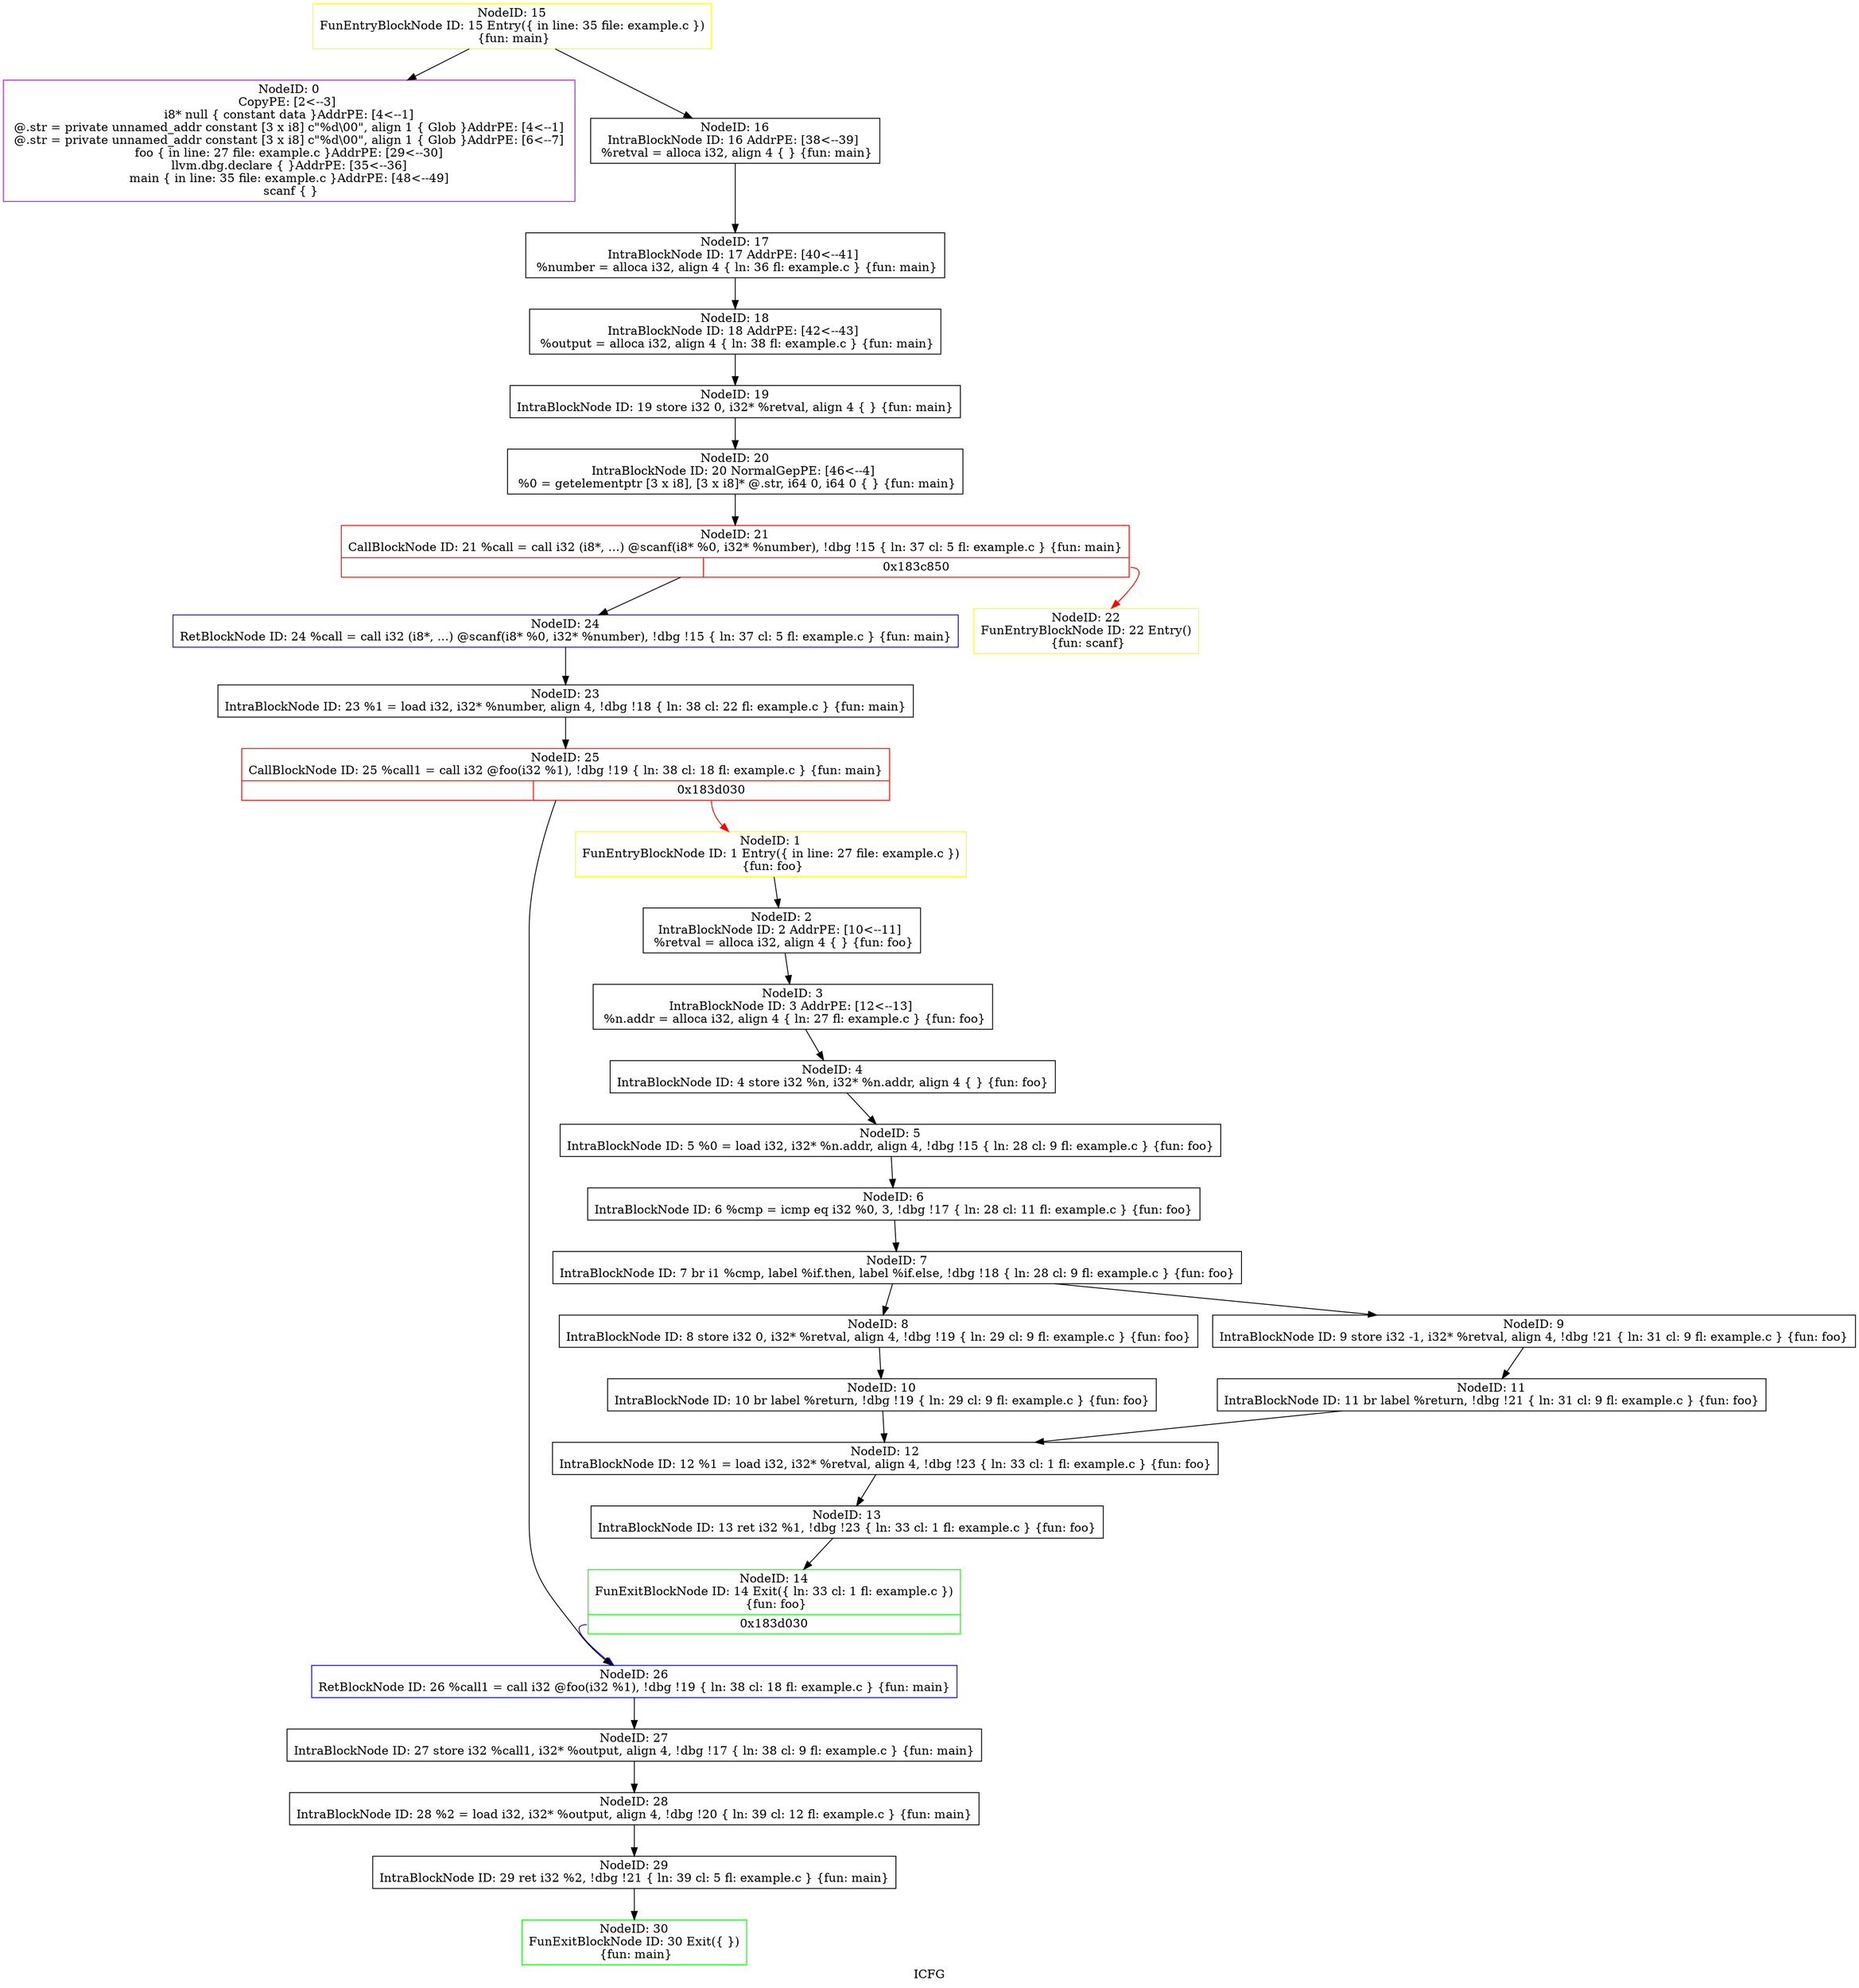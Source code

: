 digraph "ICFG" {
	label="ICFG";

	Node0x1851250 [shape=record,color=green,label="{NodeID: 30\nFunExitBlockNode ID: 30 Exit(\{  \})\n \{fun: main\}}"];
	Node0x1850eb0 [shape=record,color=black,label="{NodeID: 29\nIntraBlockNode ID: 29      ret i32 %2, !dbg !21 \{ ln: 39  cl: 5  fl: example.c \}    \{fun: main\}}"];
	Node0x1850eb0 -> Node0x1851250[style=solid];
	Node0x184edf0 [shape=record,color=black,label="{NodeID: 12\nIntraBlockNode ID: 12      %1 = load i32, i32* %retval, align 4, !dbg !23 \{ ln: 33  cl: 1  fl: example.c \}    \{fun: foo\}}"];
	Node0x184edf0 -> Node0x184f070[style=solid];
	Node0x184ec10 [shape=record,color=black,label="{NodeID: 11\nIntraBlockNode ID: 11      br label %return, !dbg !21 \{ ln: 31  cl: 9  fl: example.c \}    \{fun: foo\}}"];
	Node0x184ec10 -> Node0x184edf0[style=solid];
	Node0x184ea30 [shape=record,color=black,label="{NodeID: 10\nIntraBlockNode ID: 10      br label %return, !dbg !19 \{ ln: 29  cl: 9  fl: example.c \}    \{fun: foo\}}"];
	Node0x184ea30 -> Node0x184edf0[style=solid];
	Node0x184e850 [shape=record,color=black,label="{NodeID: 9\nIntraBlockNode ID: 9      store i32 -1, i32* %retval, align 4, !dbg !21 \{ ln: 31  cl: 9  fl: example.c \}    \{fun: foo\}}"];
	Node0x184e850 -> Node0x184ec10[style=solid];
	Node0x184e720 [shape=record,color=black,label="{NodeID: 8\nIntraBlockNode ID: 8      store i32 0, i32* %retval, align 4, !dbg !19 \{ ln: 29  cl: 9  fl: example.c \}    \{fun: foo\}}"];
	Node0x184e720 -> Node0x184ea30[style=solid];
	Node0x184e5e0 [shape=record,color=black,label="{NodeID: 7\nIntraBlockNode ID: 7      br i1 %cmp, label %if.then, label %if.else, !dbg !18 \{ ln: 28  cl: 9  fl: example.c \}    \{fun: foo\}}"];
	Node0x184e5e0 -> Node0x184e720[style=solid];
	Node0x184e5e0 -> Node0x184e850[style=solid];
	Node0x184e4c0 [shape=record,color=black,label="{NodeID: 6\nIntraBlockNode ID: 6      %cmp = icmp eq i32 %0, 3, !dbg !17 \{ ln: 28  cl: 11  fl: example.c \}    \{fun: foo\}}"];
	Node0x184e4c0 -> Node0x184e5e0[style=solid];
	Node0x184e3a0 [shape=record,color=black,label="{NodeID: 5\nIntraBlockNode ID: 5      %0 = load i32, i32* %n.addr, align 4, !dbg !15 \{ ln: 28  cl: 9  fl: example.c \}    \{fun: foo\}}"];
	Node0x184e3a0 -> Node0x184e4c0[style=solid];
	Node0x184e280 [shape=record,color=black,label="{NodeID: 4\nIntraBlockNode ID: 4      store i32 %n, i32* %n.addr, align 4 \{  \}    \{fun: foo\}}"];
	Node0x184e280 -> Node0x184e3a0[style=solid];
	Node0x184e160 [shape=record,color=black,label="{NodeID: 3\nIntraBlockNode ID: 3   AddrPE: [12\<--13]  \n   %n.addr = alloca i32, align 4 \{ ln: 27 fl: example.c \} \{fun: foo\}}"];
	Node0x184e160 -> Node0x184e280[style=solid];
	Node0x184df30 [shape=record,color=black,label="{NodeID: 2\nIntraBlockNode ID: 2   AddrPE: [10\<--11]  \n   %retval = alloca i32, align 4 \{  \} \{fun: foo\}}"];
	Node0x184df30 -> Node0x184e160[style=solid];
	Node0x184ddd0 [shape=record,color=yellow,label="{NodeID: 1\nFunEntryBlockNode ID: 1 Entry(\{ in line: 27 file: example.c \})\n \{fun: foo\}}"];
	Node0x184ddd0 -> Node0x184df30[style=solid];
	Node0x183e2b0 [shape=record,color=purple,label="{NodeID: 0\nCopyPE: [2\<--3]  \n i8* null \{ constant data \}AddrPE: [4\<--1]  \n @.str = private unnamed_addr constant [3 x i8] c\"%d\\00\", align 1 \{ Glob  \}AddrPE: [4\<--1]  \n @.str = private unnamed_addr constant [3 x i8] c\"%d\\00\", align 1 \{ Glob  \}AddrPE: [6\<--7]  \n foo \{ in line: 27 file: example.c \}AddrPE: [29\<--30]  \n llvm.dbg.declare \{  \}AddrPE: [35\<--36]  \n main \{ in line: 35 file: example.c \}AddrPE: [48\<--49]  \n scanf \{  \}}"];
	Node0x184f070 [shape=record,color=black,label="{NodeID: 13\nIntraBlockNode ID: 13      ret i32 %1, !dbg !23 \{ ln: 33  cl: 1  fl: example.c \}    \{fun: foo\}}"];
	Node0x184f070 -> Node0x184f340[style=solid];
	Node0x184f340 [shape=record,color=green,label="{NodeID: 14\nFunExitBlockNode ID: 14 Exit(\{ ln: 33  cl: 1  fl: example.c \})\n \{fun: foo\}|{<s0>0x183d030}}"];
	Node0x184f340:s0 -> Node0x1850830[style=solid,color=blue];
	Node0x184f570 [shape=record,color=yellow,label="{NodeID: 15\nFunEntryBlockNode ID: 15 Entry(\{ in line: 35 file: example.c \})\n \{fun: main\}}"];
	Node0x184f570 -> Node0x183e2b0[style=solid];
	Node0x184f570 -> Node0x184f6a0[style=solid];
	Node0x184f6a0 [shape=record,color=black,label="{NodeID: 16\nIntraBlockNode ID: 16   AddrPE: [38\<--39]  \n   %retval = alloca i32, align 4 \{  \} \{fun: main\}}"];
	Node0x184f6a0 -> Node0x184f860[style=solid];
	Node0x184f860 [shape=record,color=black,label="{NodeID: 17\nIntraBlockNode ID: 17   AddrPE: [40\<--41]  \n   %number = alloca i32, align 4 \{ ln: 36 fl: example.c \} \{fun: main\}}"];
	Node0x184f860 -> Node0x184fb10[style=solid];
	Node0x184fb10 [shape=record,color=black,label="{NodeID: 18\nIntraBlockNode ID: 18   AddrPE: [42\<--43]  \n   %output = alloca i32, align 4 \{ ln: 38 fl: example.c \} \{fun: main\}}"];
	Node0x184fb10 -> Node0x184fcd0[style=solid];
	Node0x184fcd0 [shape=record,color=black,label="{NodeID: 19\nIntraBlockNode ID: 19      store i32 0, i32* %retval, align 4 \{  \}    \{fun: main\}}"];
	Node0x184fcd0 -> Node0x184fe90[style=solid];
	Node0x184fe90 [shape=record,color=black,label="{NodeID: 20\nIntraBlockNode ID: 20   NormalGepPE: [46\<--4]  \n   %0 = getelementptr [3 x i8], [3 x i8]* @.str, i64 0, i64 0 \{  \} \{fun: main\}}"];
	Node0x184fe90 -> Node0x183ec40[style=solid];
	Node0x183ec40 [shape=record,color=red,label="{NodeID: 21\nCallBlockNode ID: 21   %call = call i32 (i8*, ...) @scanf(i8* %0, i32* %number), !dbg !15 \{ ln: 37  cl: 5  fl: example.c \} \{fun: main\}|{|<s1>0x183c850}}"];
	Node0x183ec40 -> Node0x1850460[style=solid];
	Node0x183ec40:s1 -> Node0x18500b0[style=solid,color=red];
	Node0x18500b0 [shape=record,color=yellow,label="{NodeID: 22\nFunEntryBlockNode ID: 22 Entry()\n \{fun: scanf\}}"];
	Node0x1850340 [shape=record,color=black,label="{NodeID: 23\nIntraBlockNode ID: 23      %1 = load i32, i32* %number, align 4, !dbg !18 \{ ln: 38  cl: 22  fl: example.c \}    \{fun: main\}}"];
	Node0x1850340 -> Node0x1834e00[style=solid];
	Node0x1850460 [shape=record,color=blue,label="{NodeID: 24\nRetBlockNode ID: 24   %call = call i32 (i8*, ...) @scanf(i8* %0, i32* %number), !dbg !15 \{ ln: 37  cl: 5  fl: example.c \} \{fun: main\}}"];
	Node0x1850460 -> Node0x1850340[style=solid];
	Node0x1834e00 [shape=record,color=red,label="{NodeID: 25\nCallBlockNode ID: 25   %call1 = call i32 @foo(i32 %1), !dbg !19 \{ ln: 38  cl: 18  fl: example.c \} \{fun: main\}|{|<s1>0x183d030}}"];
	Node0x1834e00 -> Node0x1850830[style=solid];
	Node0x1834e00:s1 -> Node0x184ddd0[style=solid,color=red];
	Node0x1850830 [shape=record,color=blue,label="{NodeID: 26\nRetBlockNode ID: 26   %call1 = call i32 @foo(i32 %1), !dbg !19 \{ ln: 38  cl: 18  fl: example.c \} \{fun: main\}}"];
	Node0x1850830 -> Node0x1850a90[style=solid];
	Node0x1850a90 [shape=record,color=black,label="{NodeID: 27\nIntraBlockNode ID: 27      store i32 %call1, i32* %output, align 4, !dbg !17 \{ ln: 38  cl: 9  fl: example.c \}    \{fun: main\}}"];
	Node0x1850a90 -> Node0x1850cf0[style=solid];
	Node0x1850cf0 [shape=record,color=black,label="{NodeID: 28\nIntraBlockNode ID: 28      %2 = load i32, i32* %output, align 4, !dbg !20 \{ ln: 39  cl: 12  fl: example.c \}    \{fun: main\}}"];
	Node0x1850cf0 -> Node0x1850eb0[style=solid];
}
